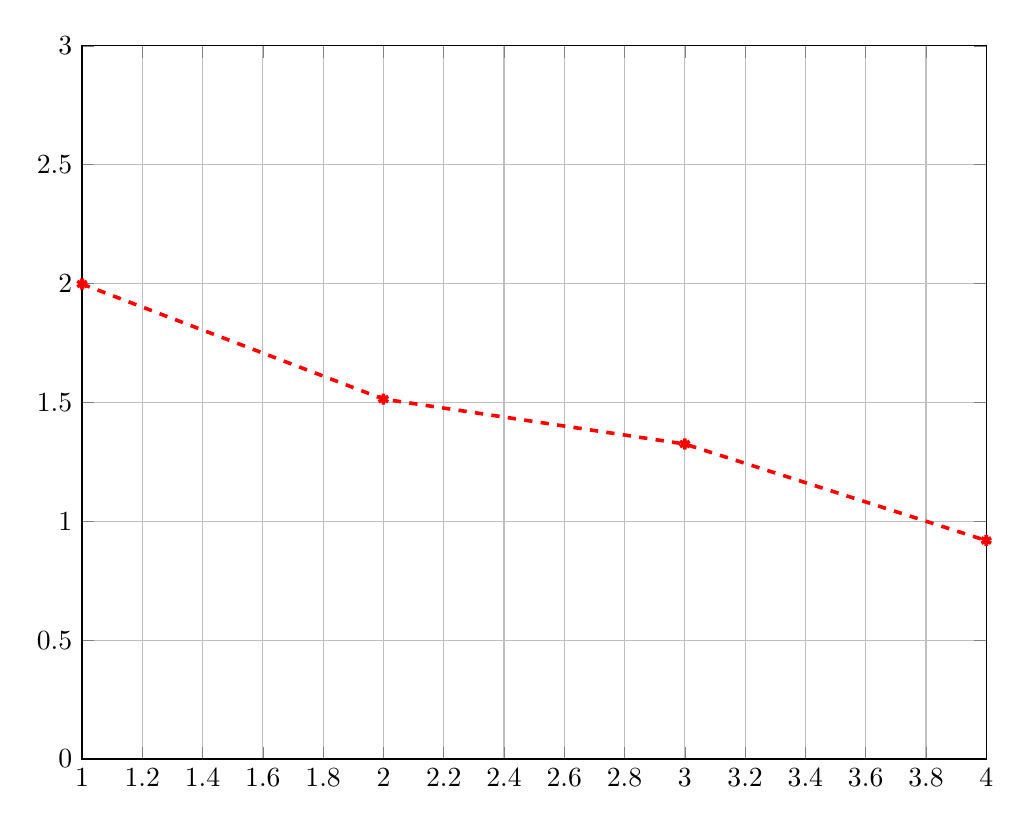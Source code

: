 % This file was created by matlab2tikz.
%
%The latest updates can be retrieved from
%  http://www.mathworks.com/matlabcentral/fileexchange/22022-matlab2tikz-matlab2tikz
%where you can also make suggestions and rate matlab2tikz.
%
\begin{tikzpicture}

\begin{axis}[%
width=4.521in,
height=3.566in,
at={(0.758in,0.481in)},
scale only axis,
xmin=1,
xmax=4,
ymin=0,
ymax=3,
axis background/.style={fill=white},
xmajorgrids,
ymajorgrids
]
\addplot [color=red, dashed, line width=1.3pt, mark=asterisk, mark options={solid, red}, forget plot]
  table[row sep=crcr]{%
1	1.998\\
2	1.514\\
3	1.325\\
4	0.919\\
};
\end{axis}
\end{tikzpicture}%